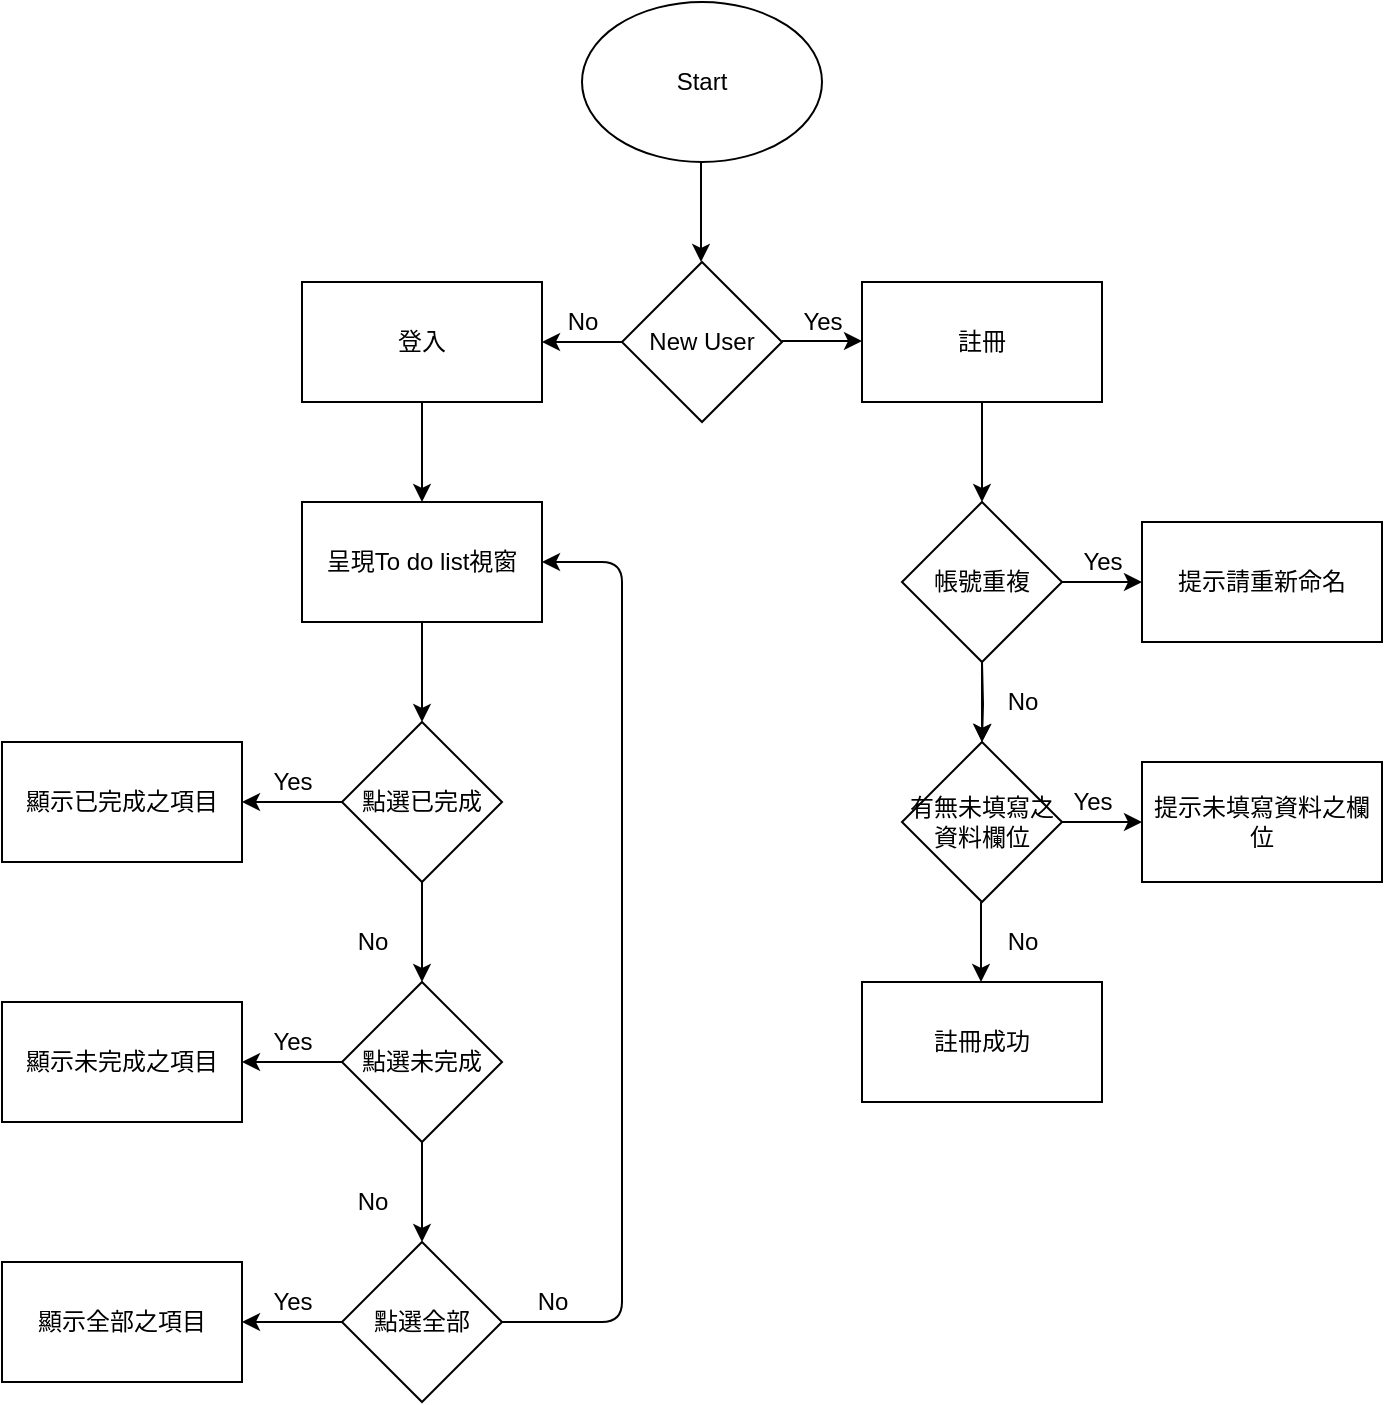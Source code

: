 <mxfile version="14.9.0" type="onedrive"><diagram id="oZoE8MEiAad4_3Doolv7" name="Page-1"><mxGraphModel dx="928" dy="619" grid="1" gridSize="10" guides="1" tooltips="1" connect="1" arrows="1" fold="1" page="1" pageScale="1" pageWidth="827" pageHeight="1169" math="0" shadow="0"><root><mxCell id="0"/><mxCell id="1" parent="0"/><mxCell id="BkalioLUojbHMulPbTmT-1" value="Start" style="ellipse;whiteSpace=wrap;html=1;" parent="1" vertex="1"><mxGeometry x="340" y="40" width="120" height="80" as="geometry"/></mxCell><mxCell id="BkalioLUojbHMulPbTmT-2" value="" style="endArrow=classic;html=1;" parent="1" edge="1"><mxGeometry width="50" height="50" relative="1" as="geometry"><mxPoint x="399.5" y="120" as="sourcePoint"/><mxPoint x="399.5" y="170" as="targetPoint"/></mxGeometry></mxCell><mxCell id="BkalioLUojbHMulPbTmT-4" value="New User" style="rhombus;whiteSpace=wrap;html=1;" parent="1" vertex="1"><mxGeometry x="360" y="170" width="80" height="80" as="geometry"/></mxCell><mxCell id="BkalioLUojbHMulPbTmT-5" value="" style="endArrow=classic;html=1;" parent="1" edge="1"><mxGeometry width="50" height="50" relative="1" as="geometry"><mxPoint x="440" y="209.5" as="sourcePoint"/><mxPoint x="480" y="209.5" as="targetPoint"/></mxGeometry></mxCell><mxCell id="BkalioLUojbHMulPbTmT-6" value="" style="endArrow=classic;html=1;" parent="1" edge="1"><mxGeometry width="50" height="50" relative="1" as="geometry"><mxPoint x="360" y="210" as="sourcePoint"/><mxPoint x="320" y="210" as="targetPoint"/></mxGeometry></mxCell><mxCell id="BkalioLUojbHMulPbTmT-7" value="No" style="text;html=1;align=center;verticalAlign=middle;resizable=0;points=[];autosize=1;strokeColor=none;" parent="1" vertex="1"><mxGeometry x="325" y="190" width="30" height="20" as="geometry"/></mxCell><mxCell id="BkalioLUojbHMulPbTmT-8" value="Yes" style="text;html=1;align=center;verticalAlign=middle;resizable=0;points=[];autosize=1;strokeColor=none;" parent="1" vertex="1"><mxGeometry x="445" y="190" width="30" height="20" as="geometry"/></mxCell><mxCell id="BkalioLUojbHMulPbTmT-9" value="註冊" style="rounded=0;whiteSpace=wrap;html=1;" parent="1" vertex="1"><mxGeometry x="480" y="180" width="120" height="60" as="geometry"/></mxCell><mxCell id="BkalioLUojbHMulPbTmT-10" value="登入" style="rounded=0;whiteSpace=wrap;html=1;" parent="1" vertex="1"><mxGeometry x="200" y="180" width="120" height="60" as="geometry"/></mxCell><mxCell id="BkalioLUojbHMulPbTmT-12" value="帳號重複" style="rhombus;whiteSpace=wrap;html=1;" parent="1" vertex="1"><mxGeometry x="500" y="290" width="80" height="80" as="geometry"/></mxCell><mxCell id="BkalioLUojbHMulPbTmT-13" value="" style="endArrow=classic;html=1;exitX=0.5;exitY=1;exitDx=0;exitDy=0;" parent="1" source="BkalioLUojbHMulPbTmT-9" edge="1"><mxGeometry width="50" height="50" relative="1" as="geometry"><mxPoint x="400" y="290" as="sourcePoint"/><mxPoint x="540" y="290" as="targetPoint"/></mxGeometry></mxCell><mxCell id="BkalioLUojbHMulPbTmT-15" value="" style="endArrow=classic;html=1;exitX=1;exitY=0.5;exitDx=0;exitDy=0;" parent="1" source="BkalioLUojbHMulPbTmT-12" edge="1"><mxGeometry width="50" height="50" relative="1" as="geometry"><mxPoint x="250" y="460" as="sourcePoint"/><mxPoint x="620" y="330" as="targetPoint"/></mxGeometry></mxCell><mxCell id="BkalioLUojbHMulPbTmT-26" value="" style="edgeStyle=orthogonalEdgeStyle;rounded=0;orthogonalLoop=1;jettySize=auto;html=1;" parent="1" target="BkalioLUojbHMulPbTmT-22" edge="1"><mxGeometry relative="1" as="geometry"><mxPoint x="540" y="370" as="sourcePoint"/></mxGeometry></mxCell><mxCell id="BkalioLUojbHMulPbTmT-17" value="Yes" style="text;html=1;align=center;verticalAlign=middle;resizable=0;points=[];autosize=1;strokeColor=none;" parent="1" vertex="1"><mxGeometry x="585" y="310" width="30" height="20" as="geometry"/></mxCell><mxCell id="BkalioLUojbHMulPbTmT-18" value="提示請重新命名" style="rounded=0;whiteSpace=wrap;html=1;" parent="1" vertex="1"><mxGeometry x="620" y="300" width="120" height="60" as="geometry"/></mxCell><mxCell id="BkalioLUojbHMulPbTmT-19" value="" style="endArrow=classic;html=1;exitX=0.5;exitY=1;exitDx=0;exitDy=0;" parent="1" source="BkalioLUojbHMulPbTmT-12" edge="1"><mxGeometry width="50" height="50" relative="1" as="geometry"><mxPoint x="350" y="460" as="sourcePoint"/><mxPoint x="540" y="410" as="targetPoint"/></mxGeometry></mxCell><mxCell id="BkalioLUojbHMulPbTmT-20" value="No" style="text;html=1;align=center;verticalAlign=middle;resizable=0;points=[];autosize=1;strokeColor=none;" parent="1" vertex="1"><mxGeometry x="545" y="380" width="30" height="20" as="geometry"/></mxCell><mxCell id="BkalioLUojbHMulPbTmT-21" value="註冊成功" style="rounded=0;whiteSpace=wrap;html=1;" parent="1" vertex="1"><mxGeometry x="480" y="530" width="120" height="60" as="geometry"/></mxCell><mxCell id="BkalioLUojbHMulPbTmT-22" value="有無未填寫之資料欄位" style="rhombus;whiteSpace=wrap;html=1;" parent="1" vertex="1"><mxGeometry x="500" y="410" width="80" height="80" as="geometry"/></mxCell><mxCell id="BkalioLUojbHMulPbTmT-23" value="" style="endArrow=classic;html=1;exitX=0.5;exitY=1;exitDx=0;exitDy=0;" parent="1" edge="1"><mxGeometry width="50" height="50" relative="1" as="geometry"><mxPoint x="539.5" y="490" as="sourcePoint"/><mxPoint x="539.5" y="530" as="targetPoint"/></mxGeometry></mxCell><mxCell id="BkalioLUojbHMulPbTmT-24" value="No" style="text;html=1;align=center;verticalAlign=middle;resizable=0;points=[];autosize=1;strokeColor=none;" parent="1" vertex="1"><mxGeometry x="545" y="500" width="30" height="20" as="geometry"/></mxCell><mxCell id="BkalioLUojbHMulPbTmT-27" value="" style="endArrow=classic;html=1;exitX=1;exitY=0.5;exitDx=0;exitDy=0;" parent="1" source="BkalioLUojbHMulPbTmT-22" edge="1"><mxGeometry width="50" height="50" relative="1" as="geometry"><mxPoint x="350" y="460" as="sourcePoint"/><mxPoint x="620" y="450" as="targetPoint"/></mxGeometry></mxCell><mxCell id="BkalioLUojbHMulPbTmT-28" value="Yes" style="text;html=1;align=center;verticalAlign=middle;resizable=0;points=[];autosize=1;strokeColor=none;" parent="1" vertex="1"><mxGeometry x="580" y="430" width="30" height="20" as="geometry"/></mxCell><mxCell id="BkalioLUojbHMulPbTmT-29" value="提示未填寫資料之欄位" style="rounded=0;whiteSpace=wrap;html=1;" parent="1" vertex="1"><mxGeometry x="620" y="420" width="120" height="60" as="geometry"/></mxCell><mxCell id="BkalioLUojbHMulPbTmT-30" value="" style="endArrow=classic;html=1;exitX=0.5;exitY=1;exitDx=0;exitDy=0;" parent="1" source="BkalioLUojbHMulPbTmT-10" edge="1"><mxGeometry width="50" height="50" relative="1" as="geometry"><mxPoint x="490" y="330" as="sourcePoint"/><mxPoint x="260" y="290" as="targetPoint"/></mxGeometry></mxCell><mxCell id="BkalioLUojbHMulPbTmT-31" value="呈現To do list視窗" style="rounded=0;whiteSpace=wrap;html=1;" parent="1" vertex="1"><mxGeometry x="200" y="290" width="120" height="60" as="geometry"/></mxCell><mxCell id="BkalioLUojbHMulPbTmT-32" value="點選已完成" style="rhombus;whiteSpace=wrap;html=1;" parent="1" vertex="1"><mxGeometry x="220" y="400" width="80" height="80" as="geometry"/></mxCell><mxCell id="BkalioLUojbHMulPbTmT-33" value="" style="endArrow=classic;html=1;exitX=0.5;exitY=1;exitDx=0;exitDy=0;entryX=0.5;entryY=0;entryDx=0;entryDy=0;" parent="1" source="BkalioLUojbHMulPbTmT-31" target="BkalioLUojbHMulPbTmT-32" edge="1"><mxGeometry width="50" height="50" relative="1" as="geometry"><mxPoint x="370" y="330" as="sourcePoint"/><mxPoint x="420" y="280" as="targetPoint"/></mxGeometry></mxCell><mxCell id="BkalioLUojbHMulPbTmT-34" value="" style="endArrow=classic;html=1;exitX=0;exitY=0.5;exitDx=0;exitDy=0;" parent="1" source="BkalioLUojbHMulPbTmT-32" edge="1"><mxGeometry width="50" height="50" relative="1" as="geometry"><mxPoint x="370" y="330" as="sourcePoint"/><mxPoint x="170" y="440" as="targetPoint"/></mxGeometry></mxCell><mxCell id="BkalioLUojbHMulPbTmT-35" value="Yes" style="text;html=1;align=center;verticalAlign=middle;resizable=0;points=[];autosize=1;strokeColor=none;" parent="1" vertex="1"><mxGeometry x="180" y="420" width="30" height="20" as="geometry"/></mxCell><mxCell id="BkalioLUojbHMulPbTmT-36" value="顯示已完成之項目" style="rounded=0;whiteSpace=wrap;html=1;" parent="1" vertex="1"><mxGeometry x="50" y="410" width="120" height="60" as="geometry"/></mxCell><mxCell id="BkalioLUojbHMulPbTmT-39" value="" style="endArrow=classic;html=1;exitX=0.5;exitY=1;exitDx=0;exitDy=0;" parent="1" source="BkalioLUojbHMulPbTmT-32" edge="1"><mxGeometry width="50" height="50" relative="1" as="geometry"><mxPoint x="370" y="500" as="sourcePoint"/><mxPoint x="260" y="530" as="targetPoint"/></mxGeometry></mxCell><mxCell id="BkalioLUojbHMulPbTmT-40" value="No" style="text;html=1;align=center;verticalAlign=middle;resizable=0;points=[];autosize=1;strokeColor=none;" parent="1" vertex="1"><mxGeometry x="220" y="500" width="30" height="20" as="geometry"/></mxCell><mxCell id="BkalioLUojbHMulPbTmT-41" value="點選未完成" style="rhombus;whiteSpace=wrap;html=1;" parent="1" vertex="1"><mxGeometry x="220" y="530" width="80" height="80" as="geometry"/></mxCell><mxCell id="BkalioLUojbHMulPbTmT-42" value="" style="endArrow=classic;html=1;exitX=0;exitY=0.5;exitDx=0;exitDy=0;" parent="1" source="BkalioLUojbHMulPbTmT-41" edge="1"><mxGeometry width="50" height="50" relative="1" as="geometry"><mxPoint x="370" y="500" as="sourcePoint"/><mxPoint x="170" y="570" as="targetPoint"/></mxGeometry></mxCell><mxCell id="BkalioLUojbHMulPbTmT-43" value="顯示未完成之項目" style="rounded=0;whiteSpace=wrap;html=1;" parent="1" vertex="1"><mxGeometry x="50" y="540" width="120" height="60" as="geometry"/></mxCell><mxCell id="BkalioLUojbHMulPbTmT-45" value="Yes" style="text;html=1;align=center;verticalAlign=middle;resizable=0;points=[];autosize=1;strokeColor=none;" parent="1" vertex="1"><mxGeometry x="180" y="550" width="30" height="20" as="geometry"/></mxCell><mxCell id="BkalioLUojbHMulPbTmT-46" value="" style="endArrow=classic;html=1;exitX=0.5;exitY=1;exitDx=0;exitDy=0;" parent="1" source="BkalioLUojbHMulPbTmT-41" edge="1"><mxGeometry width="50" height="50" relative="1" as="geometry"><mxPoint x="370" y="500" as="sourcePoint"/><mxPoint x="260" y="660" as="targetPoint"/></mxGeometry></mxCell><mxCell id="BkalioLUojbHMulPbTmT-47" value="No" style="text;html=1;align=center;verticalAlign=middle;resizable=0;points=[];autosize=1;strokeColor=none;" parent="1" vertex="1"><mxGeometry x="220" y="630" width="30" height="20" as="geometry"/></mxCell><mxCell id="BkalioLUojbHMulPbTmT-48" value="點選全部" style="rhombus;whiteSpace=wrap;html=1;" parent="1" vertex="1"><mxGeometry x="220" y="660" width="80" height="80" as="geometry"/></mxCell><mxCell id="BkalioLUojbHMulPbTmT-49" value="顯示全部之項目" style="rounded=0;whiteSpace=wrap;html=1;" parent="1" vertex="1"><mxGeometry x="50" y="670" width="120" height="60" as="geometry"/></mxCell><mxCell id="BkalioLUojbHMulPbTmT-50" value="Yes" style="text;html=1;align=center;verticalAlign=middle;resizable=0;points=[];autosize=1;strokeColor=none;" parent="1" vertex="1"><mxGeometry x="180" y="680" width="30" height="20" as="geometry"/></mxCell><mxCell id="BkalioLUojbHMulPbTmT-51" value="" style="endArrow=classic;html=1;exitX=0;exitY=0.5;exitDx=0;exitDy=0;" parent="1" source="BkalioLUojbHMulPbTmT-48" edge="1"><mxGeometry width="50" height="50" relative="1" as="geometry"><mxPoint x="370" y="500" as="sourcePoint"/><mxPoint x="170" y="700" as="targetPoint"/></mxGeometry></mxCell><mxCell id="BkalioLUojbHMulPbTmT-53" value="" style="endArrow=classic;html=1;exitX=1;exitY=0.5;exitDx=0;exitDy=0;entryX=1;entryY=0.5;entryDx=0;entryDy=0;" parent="1" source="BkalioLUojbHMulPbTmT-48" edge="1" target="BkalioLUojbHMulPbTmT-31"><mxGeometry width="50" height="50" relative="1" as="geometry"><mxPoint x="370" y="500" as="sourcePoint"/><mxPoint x="260" y="790" as="targetPoint"/><Array as="points"><mxPoint x="360" y="700"/><mxPoint x="360" y="320"/></Array></mxGeometry></mxCell><mxCell id="BkalioLUojbHMulPbTmT-54" value="No" style="text;html=1;align=center;verticalAlign=middle;resizable=0;points=[];autosize=1;strokeColor=none;" parent="1" vertex="1"><mxGeometry x="310" y="680" width="30" height="20" as="geometry"/></mxCell></root></mxGraphModel></diagram></mxfile>